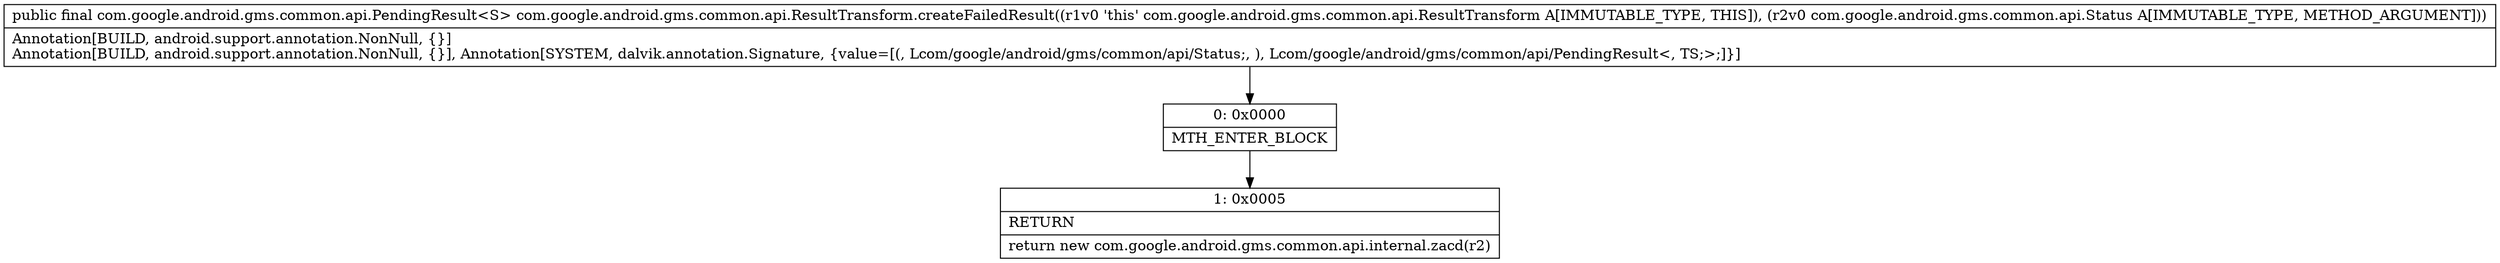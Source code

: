 digraph "CFG forcom.google.android.gms.common.api.ResultTransform.createFailedResult(Lcom\/google\/android\/gms\/common\/api\/Status;)Lcom\/google\/android\/gms\/common\/api\/PendingResult;" {
Node_0 [shape=record,label="{0\:\ 0x0000|MTH_ENTER_BLOCK\l}"];
Node_1 [shape=record,label="{1\:\ 0x0005|RETURN\l|return new com.google.android.gms.common.api.internal.zacd(r2)\l}"];
MethodNode[shape=record,label="{public final com.google.android.gms.common.api.PendingResult\<S\> com.google.android.gms.common.api.ResultTransform.createFailedResult((r1v0 'this' com.google.android.gms.common.api.ResultTransform A[IMMUTABLE_TYPE, THIS]), (r2v0 com.google.android.gms.common.api.Status A[IMMUTABLE_TYPE, METHOD_ARGUMENT]))  | Annotation[BUILD, android.support.annotation.NonNull, \{\}]\lAnnotation[BUILD, android.support.annotation.NonNull, \{\}], Annotation[SYSTEM, dalvik.annotation.Signature, \{value=[(, Lcom\/google\/android\/gms\/common\/api\/Status;, ), Lcom\/google\/android\/gms\/common\/api\/PendingResult\<, TS;\>;]\}]\l}"];
MethodNode -> Node_0;
Node_0 -> Node_1;
}

